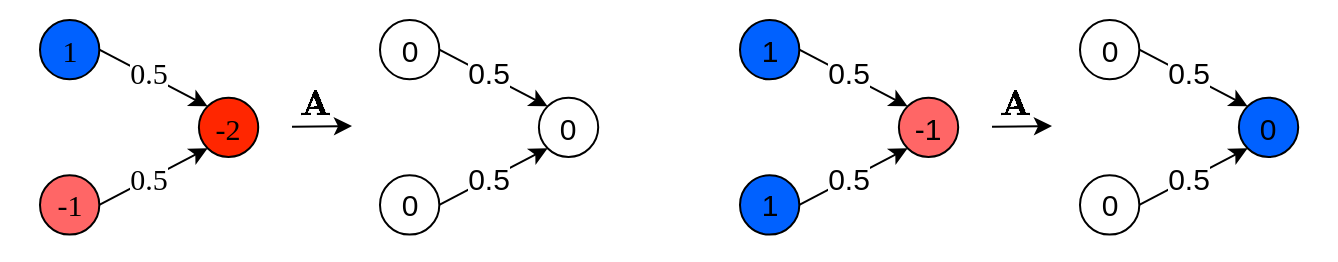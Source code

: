 <mxfile version="21.6.9" type="github">
  <diagram name="Page-1" id="REud6LdkQCmYzk8Tt0Y1">
    <mxGraphModel dx="1434" dy="728" grid="1" gridSize="10" guides="1" tooltips="1" connect="1" arrows="1" fold="1" page="1" pageScale="1" pageWidth="1400" pageHeight="850" math="1" shadow="0">
      <root>
        <mxCell id="0" />
        <mxCell id="1" parent="0" />
        <mxCell id="50j0Ap9-Q8fuxvRQuOH5-1" value="" style="group" vertex="1" connectable="0" parent="1">
          <mxGeometry x="470" y="280" width="318" height="130" as="geometry" />
        </mxCell>
        <mxCell id="nD5JQ_gQBQ9pCs-6-M2N-3" value="" style="rounded=0;whiteSpace=wrap;html=1;strokeColor=none;" parent="50j0Ap9-Q8fuxvRQuOH5-1" vertex="1">
          <mxGeometry width="318" height="130" as="geometry" />
        </mxCell>
        <mxCell id="nD5JQ_gQBQ9pCs-6-M2N-4" value="" style="group" parent="50j0Ap9-Q8fuxvRQuOH5-1" vertex="1" connectable="0">
          <mxGeometry x="20" y="10" width="109.101" height="107.304" as="geometry" />
        </mxCell>
        <mxCell id="nD5JQ_gQBQ9pCs-6-M2N-5" value="1" style="ellipse;whiteSpace=wrap;html=1;aspect=fixed;fillColor=#0061ff;fontSize=15;" parent="nD5JQ_gQBQ9pCs-6-M2N-4" vertex="1">
          <mxGeometry width="29.657" height="29.657" as="geometry" />
        </mxCell>
        <mxCell id="nD5JQ_gQBQ9pCs-6-M2N-6" value="1" style="ellipse;whiteSpace=wrap;html=1;aspect=fixed;fillColor=#0061ff;fontSize=15;" parent="nD5JQ_gQBQ9pCs-6-M2N-4" vertex="1">
          <mxGeometry y="77.647" width="29.657" height="29.657" as="geometry" />
        </mxCell>
        <mxCell id="nD5JQ_gQBQ9pCs-6-M2N-7" value="-1" style="ellipse;whiteSpace=wrap;html=1;aspect=fixed;fillColor=#ff6666;fontSize=15;" parent="nD5JQ_gQBQ9pCs-6-M2N-4" vertex="1">
          <mxGeometry x="79.444" y="38.824" width="29.657" height="29.657" as="geometry" />
        </mxCell>
        <mxCell id="nD5JQ_gQBQ9pCs-6-M2N-8" style="rounded=0;orthogonalLoop=1;jettySize=auto;html=1;exitX=1;exitY=0.5;exitDx=0;exitDy=0;entryX=0;entryY=0;entryDx=0;entryDy=0;" parent="nD5JQ_gQBQ9pCs-6-M2N-4" source="nD5JQ_gQBQ9pCs-6-M2N-5" target="nD5JQ_gQBQ9pCs-6-M2N-7" edge="1">
          <mxGeometry relative="1" as="geometry" />
        </mxCell>
        <mxCell id="nD5JQ_gQBQ9pCs-6-M2N-9" value="0.5" style="edgeLabel;html=1;align=center;verticalAlign=middle;resizable=0;points=[];fontSize=15;" parent="nD5JQ_gQBQ9pCs-6-M2N-8" vertex="1" connectable="0">
          <mxGeometry x="-0.124" y="2" relative="1" as="geometry">
            <mxPoint x="-1" as="offset" />
          </mxGeometry>
        </mxCell>
        <mxCell id="nD5JQ_gQBQ9pCs-6-M2N-10" style="rounded=0;orthogonalLoop=1;jettySize=auto;html=1;exitX=1;exitY=0.5;exitDx=0;exitDy=0;entryX=0;entryY=1;entryDx=0;entryDy=0;" parent="nD5JQ_gQBQ9pCs-6-M2N-4" source="nD5JQ_gQBQ9pCs-6-M2N-6" target="nD5JQ_gQBQ9pCs-6-M2N-7" edge="1">
          <mxGeometry relative="1" as="geometry" />
        </mxCell>
        <mxCell id="nD5JQ_gQBQ9pCs-6-M2N-11" value="0.5" style="edgeLabel;html=1;align=center;verticalAlign=middle;resizable=0;points=[];fontSize=15;" parent="nD5JQ_gQBQ9pCs-6-M2N-10" vertex="1" connectable="0">
          <mxGeometry x="-0.097" y="1" relative="1" as="geometry">
            <mxPoint as="offset" />
          </mxGeometry>
        </mxCell>
        <mxCell id="nD5JQ_gQBQ9pCs-6-M2N-12" value="" style="endArrow=classic;html=1;rounded=0;" parent="50j0Ap9-Q8fuxvRQuOH5-1" edge="1">
          <mxGeometry width="50" height="50" relative="1" as="geometry">
            <mxPoint x="146" y="63.41" as="sourcePoint" />
            <mxPoint x="176" y="63" as="targetPoint" />
          </mxGeometry>
        </mxCell>
        <mxCell id="nD5JQ_gQBQ9pCs-6-M2N-13" value="$$\mathbf{A}$$" style="edgeLabel;html=1;align=center;verticalAlign=middle;resizable=0;points=[];labelBackgroundColor=none;fontSize=15;" parent="nD5JQ_gQBQ9pCs-6-M2N-12" vertex="1" connectable="0">
          <mxGeometry x="-0.251" y="2" relative="1" as="geometry">
            <mxPoint y="-10" as="offset" />
          </mxGeometry>
        </mxCell>
        <mxCell id="nD5JQ_gQBQ9pCs-6-M2N-15" value="" style="group" parent="50j0Ap9-Q8fuxvRQuOH5-1" vertex="1" connectable="0">
          <mxGeometry x="190" y="10" width="109.101" height="107.304" as="geometry" />
        </mxCell>
        <mxCell id="nD5JQ_gQBQ9pCs-6-M2N-16" value="0" style="ellipse;whiteSpace=wrap;html=1;aspect=fixed;fontSize=15;" parent="nD5JQ_gQBQ9pCs-6-M2N-15" vertex="1">
          <mxGeometry width="29.657" height="29.657" as="geometry" />
        </mxCell>
        <mxCell id="nD5JQ_gQBQ9pCs-6-M2N-17" value="0" style="ellipse;whiteSpace=wrap;html=1;aspect=fixed;fontSize=15;" parent="nD5JQ_gQBQ9pCs-6-M2N-15" vertex="1">
          <mxGeometry y="77.647" width="29.657" height="29.657" as="geometry" />
        </mxCell>
        <mxCell id="nD5JQ_gQBQ9pCs-6-M2N-18" value="0" style="ellipse;whiteSpace=wrap;html=1;aspect=fixed;fillColor=#0061ff;fontSize=15;" parent="nD5JQ_gQBQ9pCs-6-M2N-15" vertex="1">
          <mxGeometry x="79.444" y="38.824" width="29.657" height="29.657" as="geometry" />
        </mxCell>
        <mxCell id="nD5JQ_gQBQ9pCs-6-M2N-19" style="rounded=0;orthogonalLoop=1;jettySize=auto;html=1;exitX=1;exitY=0.5;exitDx=0;exitDy=0;entryX=0;entryY=0;entryDx=0;entryDy=0;" parent="nD5JQ_gQBQ9pCs-6-M2N-15" source="nD5JQ_gQBQ9pCs-6-M2N-16" target="nD5JQ_gQBQ9pCs-6-M2N-18" edge="1">
          <mxGeometry relative="1" as="geometry" />
        </mxCell>
        <mxCell id="nD5JQ_gQBQ9pCs-6-M2N-20" value="0.5" style="edgeLabel;html=1;align=center;verticalAlign=middle;resizable=0;points=[];fontSize=15;" parent="nD5JQ_gQBQ9pCs-6-M2N-19" vertex="1" connectable="0">
          <mxGeometry x="-0.124" y="2" relative="1" as="geometry">
            <mxPoint x="-1" as="offset" />
          </mxGeometry>
        </mxCell>
        <mxCell id="nD5JQ_gQBQ9pCs-6-M2N-21" style="rounded=0;orthogonalLoop=1;jettySize=auto;html=1;exitX=1;exitY=0.5;exitDx=0;exitDy=0;entryX=0;entryY=1;entryDx=0;entryDy=0;" parent="nD5JQ_gQBQ9pCs-6-M2N-15" source="nD5JQ_gQBQ9pCs-6-M2N-17" target="nD5JQ_gQBQ9pCs-6-M2N-18" edge="1">
          <mxGeometry relative="1" as="geometry" />
        </mxCell>
        <mxCell id="nD5JQ_gQBQ9pCs-6-M2N-22" value="0.5" style="edgeLabel;html=1;align=center;verticalAlign=middle;resizable=0;points=[];fontSize=15;" parent="nD5JQ_gQBQ9pCs-6-M2N-21" vertex="1" connectable="0">
          <mxGeometry x="-0.097" y="1" relative="1" as="geometry">
            <mxPoint as="offset" />
          </mxGeometry>
        </mxCell>
        <mxCell id="50j0Ap9-Q8fuxvRQuOH5-2" value="" style="group" vertex="1" connectable="0" parent="1">
          <mxGeometry x="120" y="280" width="318" height="130" as="geometry" />
        </mxCell>
        <mxCell id="nufcQK88efFLEqd7DRlZ-60" value="" style="rounded=0;whiteSpace=wrap;html=1;strokeColor=none;" parent="50j0Ap9-Q8fuxvRQuOH5-2" vertex="1">
          <mxGeometry width="318" height="130" as="geometry" />
        </mxCell>
        <mxCell id="nufcQK88efFLEqd7DRlZ-9" value="" style="group" parent="50j0Ap9-Q8fuxvRQuOH5-2" vertex="1" connectable="0">
          <mxGeometry x="20" y="10" width="109.101" height="107.304" as="geometry" />
        </mxCell>
        <mxCell id="nufcQK88efFLEqd7DRlZ-1" value="1" style="ellipse;whiteSpace=wrap;html=1;aspect=fixed;fillColor=#0061ff;fontSize=15;fontFamily=Times New Roman;" parent="nufcQK88efFLEqd7DRlZ-9" vertex="1">
          <mxGeometry width="29.657" height="29.657" as="geometry" />
        </mxCell>
        <mxCell id="nufcQK88efFLEqd7DRlZ-2" value="-1" style="ellipse;whiteSpace=wrap;html=1;aspect=fixed;fillColor=#FF6666;fontSize=15;fontFamily=Times New Roman;" parent="nufcQK88efFLEqd7DRlZ-9" vertex="1">
          <mxGeometry y="77.647" width="29.657" height="29.657" as="geometry" />
        </mxCell>
        <mxCell id="nufcQK88efFLEqd7DRlZ-3" value="-2" style="ellipse;whiteSpace=wrap;html=1;aspect=fixed;fillColor=#ff2600;fontSize=15;fontFamily=Times New Roman;" parent="nufcQK88efFLEqd7DRlZ-9" vertex="1">
          <mxGeometry x="79.444" y="38.824" width="29.657" height="29.657" as="geometry" />
        </mxCell>
        <mxCell id="nufcQK88efFLEqd7DRlZ-4" style="rounded=0;orthogonalLoop=1;jettySize=auto;html=1;exitX=1;exitY=0.5;exitDx=0;exitDy=0;entryX=0;entryY=0;entryDx=0;entryDy=0;" parent="nufcQK88efFLEqd7DRlZ-9" source="nufcQK88efFLEqd7DRlZ-1" target="nufcQK88efFLEqd7DRlZ-3" edge="1">
          <mxGeometry relative="1" as="geometry" />
        </mxCell>
        <mxCell id="nufcQK88efFLEqd7DRlZ-6" value="0.5" style="edgeLabel;html=1;align=center;verticalAlign=middle;resizable=0;points=[];fontSize=15;fontFamily=Times New Roman;" parent="nufcQK88efFLEqd7DRlZ-4" vertex="1" connectable="0">
          <mxGeometry x="-0.124" y="2" relative="1" as="geometry">
            <mxPoint x="-1" as="offset" />
          </mxGeometry>
        </mxCell>
        <mxCell id="nufcQK88efFLEqd7DRlZ-5" style="rounded=0;orthogonalLoop=1;jettySize=auto;html=1;exitX=1;exitY=0.5;exitDx=0;exitDy=0;entryX=0;entryY=1;entryDx=0;entryDy=0;" parent="nufcQK88efFLEqd7DRlZ-9" source="nufcQK88efFLEqd7DRlZ-2" target="nufcQK88efFLEqd7DRlZ-3" edge="1">
          <mxGeometry relative="1" as="geometry" />
        </mxCell>
        <mxCell id="nufcQK88efFLEqd7DRlZ-7" value="0.5" style="edgeLabel;html=1;align=center;verticalAlign=middle;resizable=0;points=[];fontSize=15;fontFamily=Times New Roman;" parent="nufcQK88efFLEqd7DRlZ-5" vertex="1" connectable="0">
          <mxGeometry x="-0.097" y="1" relative="1" as="geometry">
            <mxPoint as="offset" />
          </mxGeometry>
        </mxCell>
        <mxCell id="nufcQK88efFLEqd7DRlZ-18" value="" style="endArrow=classic;html=1;rounded=0;" parent="50j0Ap9-Q8fuxvRQuOH5-2" edge="1">
          <mxGeometry width="50" height="50" relative="1" as="geometry">
            <mxPoint x="146" y="63.41" as="sourcePoint" />
            <mxPoint x="176" y="63" as="targetPoint" />
          </mxGeometry>
        </mxCell>
        <mxCell id="nufcQK88efFLEqd7DRlZ-19" value="$$\mathbf{A}$$" style="edgeLabel;html=1;align=center;verticalAlign=middle;resizable=0;points=[];labelBackgroundColor=none;fontSize=15;" parent="nufcQK88efFLEqd7DRlZ-18" vertex="1" connectable="0">
          <mxGeometry x="-0.251" y="2" relative="1" as="geometry">
            <mxPoint y="-10" as="offset" />
          </mxGeometry>
        </mxCell>
        <mxCell id="nufcQK88efFLEqd7DRlZ-10" value="" style="group" parent="50j0Ap9-Q8fuxvRQuOH5-2" vertex="1" connectable="0">
          <mxGeometry x="190" y="10" width="109.101" height="107.304" as="geometry" />
        </mxCell>
        <mxCell id="nufcQK88efFLEqd7DRlZ-11" value="0" style="ellipse;whiteSpace=wrap;html=1;aspect=fixed;fontSize=15;" parent="nufcQK88efFLEqd7DRlZ-10" vertex="1">
          <mxGeometry width="29.657" height="29.657" as="geometry" />
        </mxCell>
        <mxCell id="nufcQK88efFLEqd7DRlZ-12" value="0" style="ellipse;whiteSpace=wrap;html=1;aspect=fixed;fontSize=15;" parent="nufcQK88efFLEqd7DRlZ-10" vertex="1">
          <mxGeometry y="77.647" width="29.657" height="29.657" as="geometry" />
        </mxCell>
        <mxCell id="nufcQK88efFLEqd7DRlZ-13" value="0" style="ellipse;whiteSpace=wrap;html=1;aspect=fixed;fontSize=15;" parent="nufcQK88efFLEqd7DRlZ-10" vertex="1">
          <mxGeometry x="79.444" y="38.824" width="29.657" height="29.657" as="geometry" />
        </mxCell>
        <mxCell id="nufcQK88efFLEqd7DRlZ-14" style="rounded=0;orthogonalLoop=1;jettySize=auto;html=1;exitX=1;exitY=0.5;exitDx=0;exitDy=0;entryX=0;entryY=0;entryDx=0;entryDy=0;" parent="nufcQK88efFLEqd7DRlZ-10" source="nufcQK88efFLEqd7DRlZ-11" target="nufcQK88efFLEqd7DRlZ-13" edge="1">
          <mxGeometry relative="1" as="geometry" />
        </mxCell>
        <mxCell id="nufcQK88efFLEqd7DRlZ-15" value="0.5" style="edgeLabel;html=1;align=center;verticalAlign=middle;resizable=0;points=[];fontSize=15;" parent="nufcQK88efFLEqd7DRlZ-14" vertex="1" connectable="0">
          <mxGeometry x="-0.124" y="2" relative="1" as="geometry">
            <mxPoint x="-1" as="offset" />
          </mxGeometry>
        </mxCell>
        <mxCell id="nufcQK88efFLEqd7DRlZ-16" style="rounded=0;orthogonalLoop=1;jettySize=auto;html=1;exitX=1;exitY=0.5;exitDx=0;exitDy=0;entryX=0;entryY=1;entryDx=0;entryDy=0;" parent="nufcQK88efFLEqd7DRlZ-10" source="nufcQK88efFLEqd7DRlZ-12" target="nufcQK88efFLEqd7DRlZ-13" edge="1">
          <mxGeometry relative="1" as="geometry" />
        </mxCell>
        <mxCell id="nufcQK88efFLEqd7DRlZ-17" value="0.5" style="edgeLabel;html=1;align=center;verticalAlign=middle;resizable=0;points=[];fontSize=15;" parent="nufcQK88efFLEqd7DRlZ-16" vertex="1" connectable="0">
          <mxGeometry x="-0.097" y="1" relative="1" as="geometry">
            <mxPoint as="offset" />
          </mxGeometry>
        </mxCell>
      </root>
    </mxGraphModel>
  </diagram>
</mxfile>
